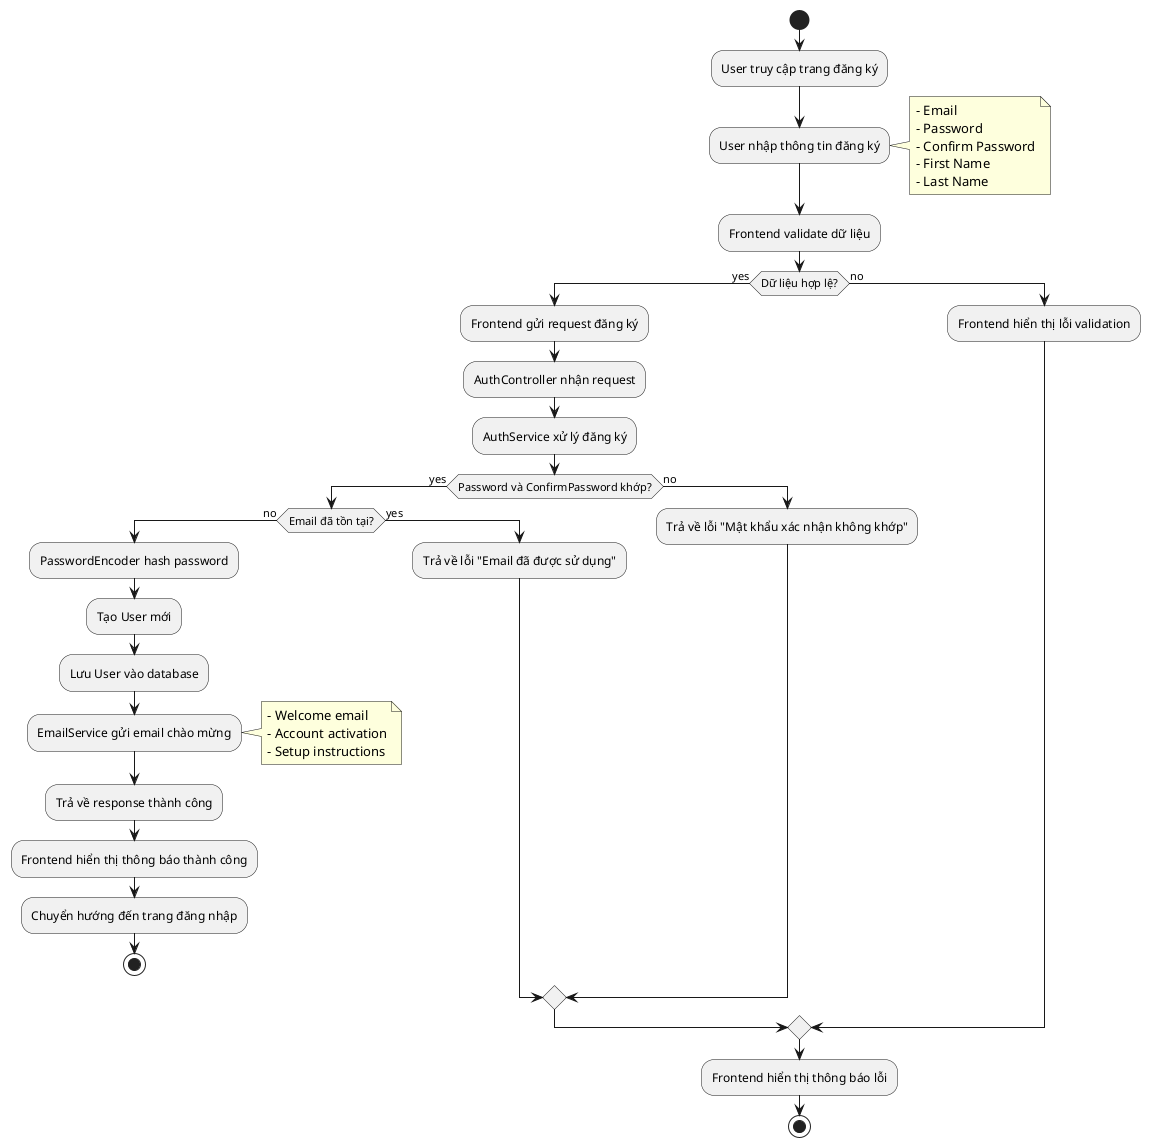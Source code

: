 @startuml Activity_Register

start

:User truy cập trang đăng ký;

:User nhập thông tin đăng ký;
note right
- Email
- Password
- Confirm Password
- First Name
- Last Name
end note

:Frontend validate dữ liệu;

if (Dữ liệu hợp lệ?) then (yes)
    :Frontend gửi request đăng ký;
    :AuthController nhận request;
    :AuthService xử lý đăng ký;
    
    if (Password và ConfirmPassword khớp?) then (yes)
        if (Email đã tồn tại?) then (no)
            :PasswordEncoder hash password;
            :Tạo User mới;
            :Lưu User vào database;
            
            :EmailService gửi email chào mừng;
            note right
            - Welcome email
            - Account activation
            - Setup instructions
            end note
            
            :Trả về response thành công;
            :Frontend hiển thị thông báo thành công;
            :Chuyển hướng đến trang đăng nhập;
            stop
        else (yes)
            :Trả về lỗi "Email đã được sử dụng";
        endif
    else (no)
        :Trả về lỗi "Mật khẩu xác nhận không khớp";
    endif
else (no)
    :Frontend hiển thị lỗi validation;
endif

:Frontend hiển thị thông báo lỗi;

stop

@enduml 